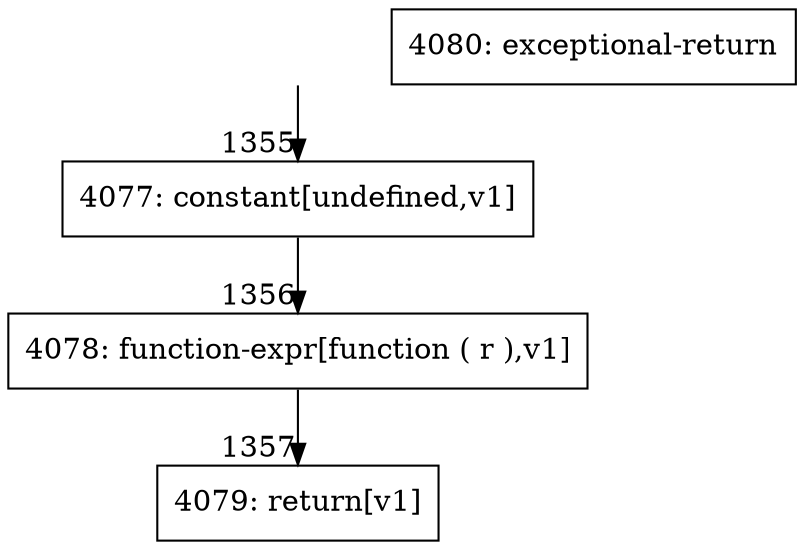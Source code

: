 digraph {
rankdir="TD"
BB_entry108[shape=none,label=""];
BB_entry108 -> BB1355 [tailport=s, headport=n, headlabel="    1355"]
BB1355 [shape=record label="{4077: constant[undefined,v1]}" ] 
BB1355 -> BB1356 [tailport=s, headport=n, headlabel="      1356"]
BB1356 [shape=record label="{4078: function-expr[function ( r ),v1]}" ] 
BB1356 -> BB1357 [tailport=s, headport=n, headlabel="      1357"]
BB1357 [shape=record label="{4079: return[v1]}" ] 
BB1358 [shape=record label="{4080: exceptional-return}" ] 
//#$~ 1154
}
